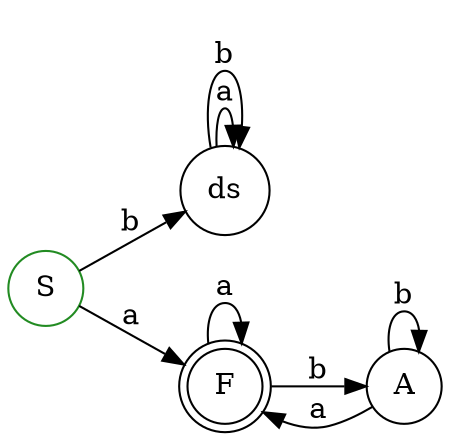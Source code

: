 digraph aStara {
    rankdir="LR";
    ds [label="ds", shape="circle", color="black"];
    S [label="S", shape="circle", color="forestgreen"];
    F [label="F", shape="doublecircle", color="black"];
    A [label="A", shape="circle", color="black"];
    S -> F [label="a", color="black"];
    F -> F [label="a", color="black"];
    F -> A [label="b", color="black"];
    A -> F [label="a", color="black"];
    A -> A [label="b", color="black"];
    ds -> ds [label="a", color="black"];
    ds -> ds [label="b", color="black"];
    S -> ds [label="b", color="black"];
}
